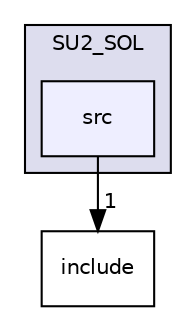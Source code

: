 digraph "SU2_SOL/src" {
  compound=true
  node [ fontsize="10", fontname="Helvetica"];
  edge [ labelfontsize="10", labelfontname="Helvetica"];
  subgraph clusterdir_a2c8d1473e51dd4de9271e2b32e3c430 {
    graph [ bgcolor="#ddddee", pencolor="black", label="SU2_SOL" fontname="Helvetica", fontsize="10", URL="dir_a2c8d1473e51dd4de9271e2b32e3c430.html"]
  dir_bceed3db02778b6fa1f662dbcb0372f6 [shape=box, label="src", style="filled", fillcolor="#eeeeff", pencolor="black", URL="dir_bceed3db02778b6fa1f662dbcb0372f6.html"];
  }
  dir_241a5223723bffbf2d391ab4bd266097 [shape=box label="include" URL="dir_241a5223723bffbf2d391ab4bd266097.html"];
  dir_bceed3db02778b6fa1f662dbcb0372f6->dir_241a5223723bffbf2d391ab4bd266097 [headlabel="1", labeldistance=1.5 headhref="dir_000100_000099.html"];
}
